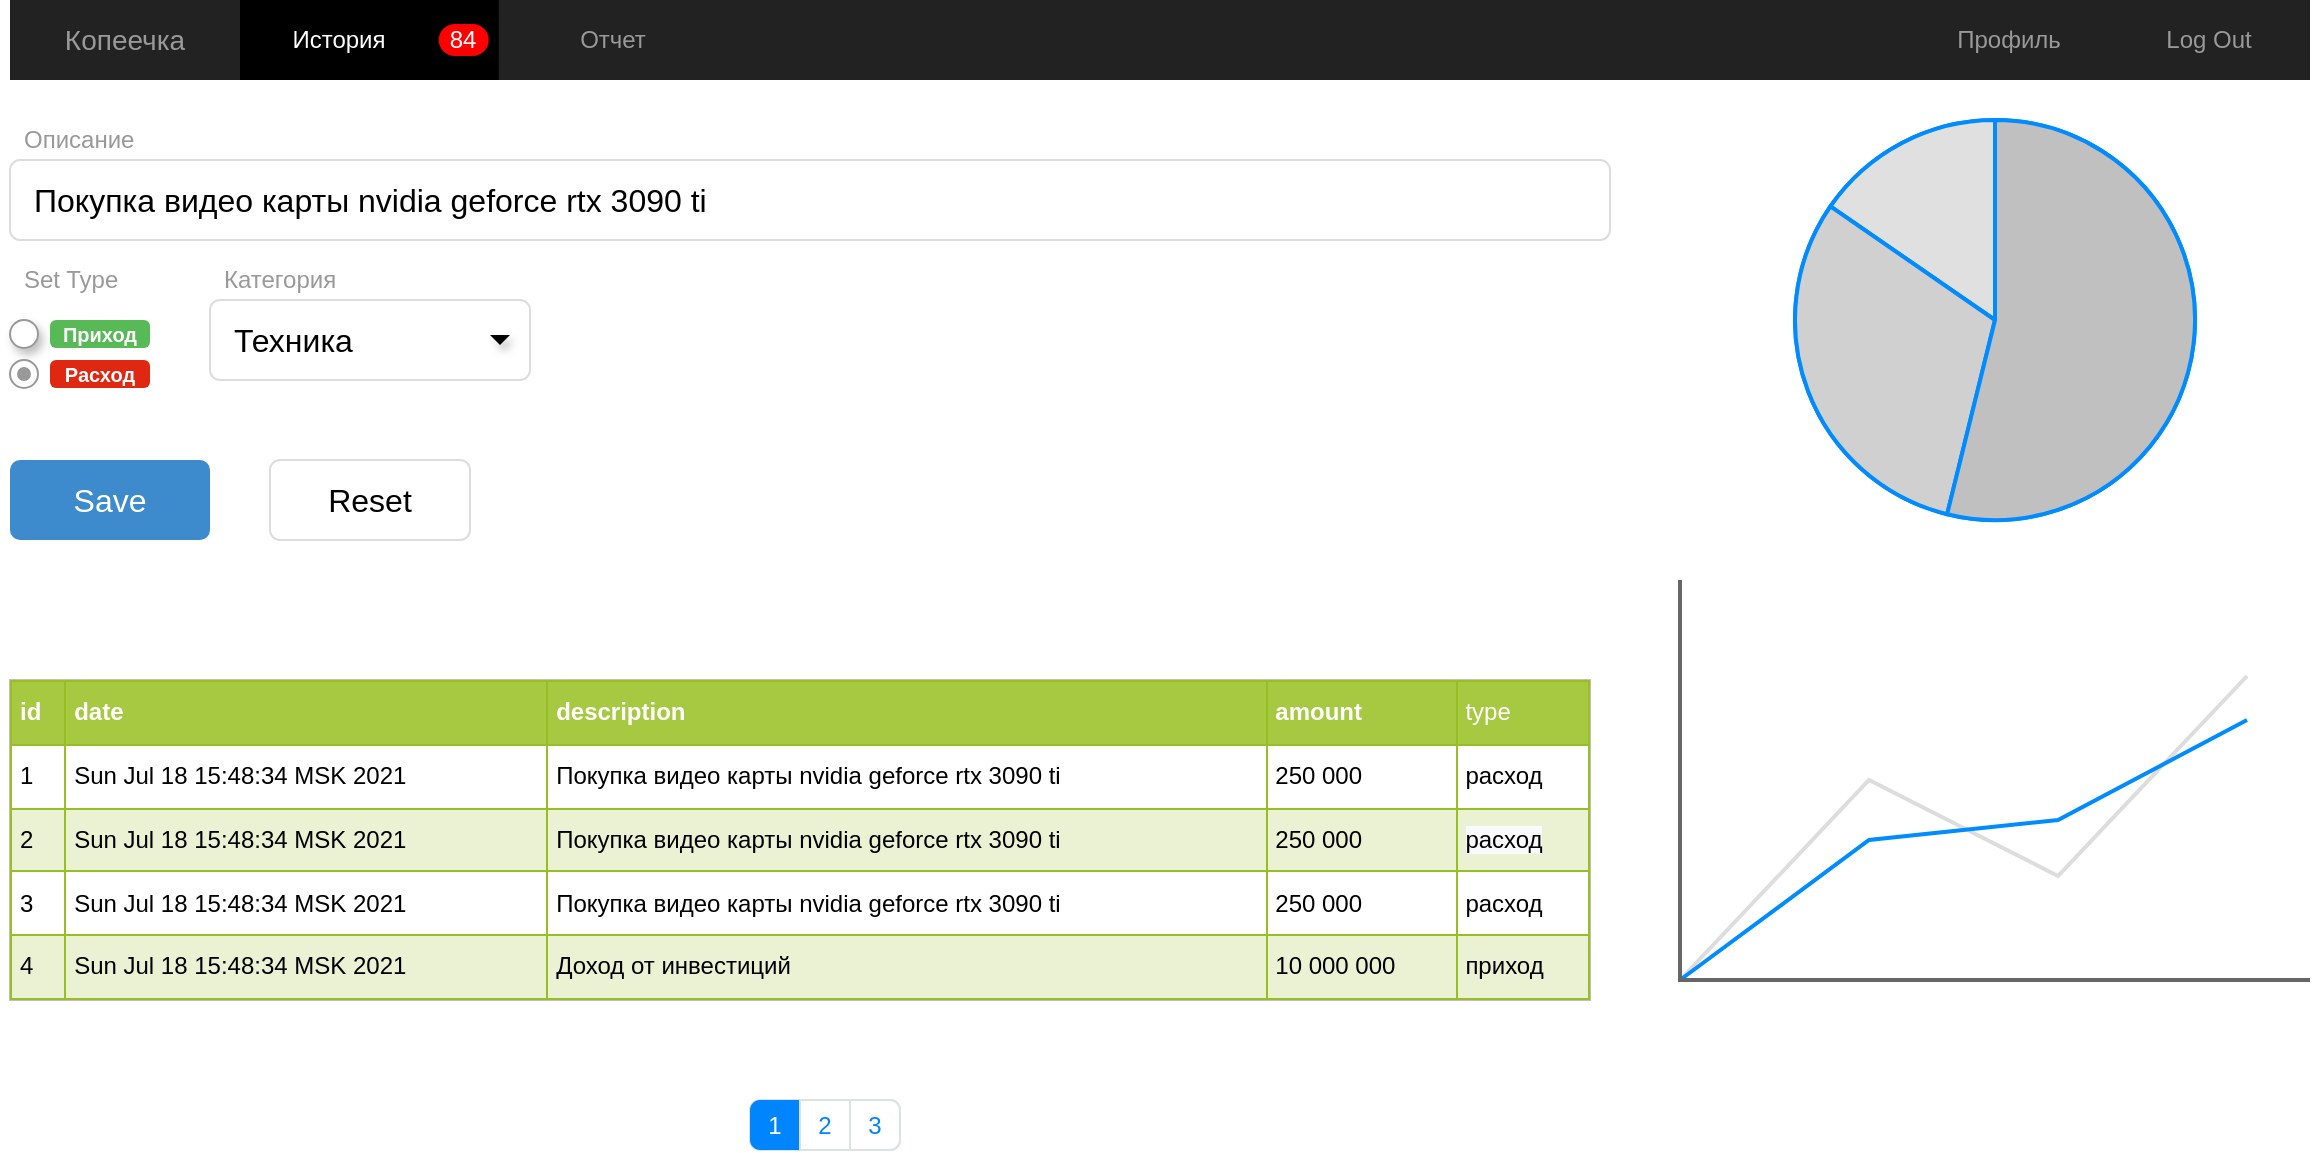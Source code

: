<mxfile version="14.9.0" type="device"><diagram name="Page-1" id="c9db0220-8083-56f3-ca83-edcdcd058819"><mxGraphModel dx="1862" dy="1154" grid="1" gridSize="10" guides="1" tooltips="1" connect="1" arrows="1" fold="1" page="1" pageScale="1.5" pageWidth="826" pageHeight="1169" background="none" math="0" shadow="0"><root><mxCell id="0" style=";html=1;"/><mxCell id="1" style=";html=1;" parent="0"/><mxCell id="3d76a8aef4d5c911-1" value="" style="html=1;shadow=0;dashed=0;shape=mxgraph.bootstrap.rect;fillColor=#222222;strokeColor=none;whiteSpace=wrap;rounded=0;fontSize=12;fontColor=#000000;align=center;" parent="1" vertex="1"><mxGeometry x="40" y="70" width="1150" height="40" as="geometry"/></mxCell><mxCell id="3d76a8aef4d5c911-2" value="Копеечка" style="html=1;shadow=0;dashed=0;fillColor=none;strokeColor=none;shape=mxgraph.bootstrap.rect;fontColor=#999999;fontSize=14;whiteSpace=wrap;" parent="3d76a8aef4d5c911-1" vertex="1"><mxGeometry width="115" height="40" as="geometry"/></mxCell><mxCell id="3d76a8aef4d5c911-3" value="История" style="html=1;shadow=0;dashed=0;shape=mxgraph.bootstrap.rect;fillColor=#000000;strokeColor=none;fontColor=#ffffff;spacingRight=30;whiteSpace=wrap;" parent="3d76a8aef4d5c911-1" vertex="1"><mxGeometry x="115" width="129.375" height="40" as="geometry"/></mxCell><mxCell id="3d76a8aef4d5c911-4" value="84" style="html=1;shadow=0;dashed=0;shape=mxgraph.bootstrap.rrect;rSize=8;fillColor=#ff0000;strokeColor=none;fontColor=#ffffff;whiteSpace=wrap;" parent="3d76a8aef4d5c911-3" vertex="1"><mxGeometry x="1" y="0.5" width="25" height="16" relative="1" as="geometry"><mxPoint x="-30" y="-8" as="offset"/></mxGeometry></mxCell><mxCell id="3d76a8aef4d5c911-7" value="Отчет" style="html=1;shadow=0;dashed=0;fillColor=none;strokeColor=none;shape=mxgraph.bootstrap.rect;fontColor=#999999;whiteSpace=wrap;" parent="3d76a8aef4d5c911-1" vertex="1"><mxGeometry x="244.38" width="115" height="40" as="geometry"/></mxCell><mxCell id="3d76a8aef4d5c911-9" value="Профиль" style="html=1;shadow=0;dashed=0;fillColor=none;strokeColor=none;shape=mxgraph.bootstrap.rect;fontColor=#999999;whiteSpace=wrap;" parent="3d76a8aef4d5c911-1" vertex="1"><mxGeometry x="948.75" width="100.625" height="40" as="geometry"/></mxCell><mxCell id="3d76a8aef4d5c911-10" value="Log Out" style="html=1;shadow=0;dashed=0;fillColor=none;strokeColor=none;shape=mxgraph.bootstrap.rect;fontColor=#999999;whiteSpace=wrap;" parent="3d76a8aef4d5c911-1" vertex="1"><mxGeometry x="1049.375" width="100.625" height="40" as="geometry"/></mxCell><mxCell id="3d76a8aef4d5c911-17" value="Описание" style="html=1;shadow=0;dashed=0;shape=mxgraph.bootstrap.rect;strokeColor=none;fillColor=none;fontColor=#999999;align=left;spacingLeft=5;whiteSpace=wrap;rounded=0;" parent="1" vertex="1"><mxGeometry x="40" y="130" width="200" height="20" as="geometry"/></mxCell><mxCell id="3d76a8aef4d5c911-18" value="Покупка видео карты&amp;nbsp;nvidia geforce rtx 3090 ti" style="html=1;shadow=0;dashed=0;shape=mxgraph.bootstrap.rrect;rSize=5;strokeColor=#dddddd;;align=left;spacingLeft=10;fontSize=16;whiteSpace=wrap;rounded=0;" parent="1" vertex="1"><mxGeometry x="40" y="150" width="800" height="40" as="geometry"/></mxCell><mxCell id="3d76a8aef4d5c911-31" value="Категория" style="html=1;shadow=0;dashed=0;shape=mxgraph.bootstrap.rect;strokeColor=none;fillColor=none;fontColor=#999999;align=left;spacingLeft=5;whiteSpace=wrap;rounded=0;" parent="1" vertex="1"><mxGeometry x="140" y="200" width="200" height="20" as="geometry"/></mxCell><mxCell id="3d76a8aef4d5c911-32" value="Техника" style="html=1;shadow=0;dashed=0;shape=mxgraph.bootstrap.rrect;rSize=5;strokeColor=#dddddd;align=left;spacingLeft=10;fontSize=16;whiteSpace=wrap;rounded=0;" parent="1" vertex="1"><mxGeometry x="140" y="220" width="160" height="40" as="geometry"/></mxCell><mxCell id="3d76a8aef4d5c911-33" value="" style="shape=triangle;strokeColor=none;fillColor=#000000;direction=south;rounded=0;shadow=1;fontSize=12;fontColor=#000000;align=center;html=1;" parent="1" vertex="1"><mxGeometry x="280" y="237.5" width="10" height="5" as="geometry"/></mxCell><mxCell id="3d76a8aef4d5c911-40" value="Set Type" style="html=1;shadow=0;dashed=0;shape=mxgraph.bootstrap.rect;strokeColor=none;fillColor=none;fontColor=#999999;align=left;spacingLeft=5;whiteSpace=wrap;rounded=0;" parent="1" vertex="1"><mxGeometry x="40" y="200" width="200" height="20" as="geometry"/></mxCell><mxCell id="3d76a8aef4d5c911-41" value="" style="shape=ellipse;dashed=0;strokeColor=#999999;fillColor=#ffffff;html=1;rounded=0;shadow=1;fontSize=12;fontColor=#000000;align=center;" parent="1" vertex="1"><mxGeometry x="40" y="230" width="14" height="14" as="geometry"/></mxCell><mxCell id="3d76a8aef4d5c911-42" value="Приход" style="html=1;shadow=0;dashed=0;shape=mxgraph.bootstrap.rrect;align=center;rSize=3;strokeColor=none;fillColor=#58B957;fontColor=#ffffff;fontStyle=1;fontSize=10;whiteSpace=wrap;rounded=0;" parent="1" vertex="1"><mxGeometry x="60" y="230" width="50" height="14" as="geometry"/></mxCell><mxCell id="3d76a8aef4d5c911-43" value="" style="html=1;shadow=0;dashed=0;shape=mxgraph.bootstrap.radioButton;strokeColor=#999999;fillColor=#ffffff;rounded=0;fontSize=12;fontColor=#000000;align=center;" parent="1" vertex="1"><mxGeometry x="40" y="250" width="14" height="14" as="geometry"/></mxCell><mxCell id="3d76a8aef4d5c911-44" value="Расход" style="html=1;shadow=0;dashed=0;shape=mxgraph.bootstrap.rrect;align=center;rSize=3;strokeColor=none;fontColor=#ffffff;fontStyle=1;fontSize=10;whiteSpace=wrap;rounded=0;fillColor=#E02712;" parent="1" vertex="1"><mxGeometry x="60" y="250" width="50" height="14" as="geometry"/></mxCell><mxCell id="3d76a8aef4d5c911-51" value="Save" style="html=1;shadow=0;dashed=0;shape=mxgraph.bootstrap.rrect;align=center;rSize=5;strokeColor=none;fillColor=#3D8BCD;fontColor=#ffffff;fontSize=16;whiteSpace=wrap;rounded=0;" parent="1" vertex="1"><mxGeometry x="40" y="300" width="100" height="40" as="geometry"/></mxCell><mxCell id="3d76a8aef4d5c911-52" value="Reset" style="html=1;shadow=0;dashed=0;shape=mxgraph.bootstrap.rrect;align=center;rSize=5;strokeColor=#dddddd;fontSize=16;whiteSpace=wrap;rounded=0;" parent="1" vertex="1"><mxGeometry x="170" y="300" width="100" height="40" as="geometry"/></mxCell><mxCell id="KH4Ak1wTOstRvuhE5wh0-2" value="" style="verticalLabelPosition=bottom;shadow=0;dashed=0;align=center;html=1;verticalAlign=top;strokeWidth=1;shape=mxgraph.mockup.graphics.pieChart;strokeColor=#008cff;parts=10,20,35;partColors=#e0e0e0,#d0d0d0,#c0c0c0,#b0b0b0,#a0a0a0;strokeWidth=2;fillColor=#E02712;" vertex="1" parent="1"><mxGeometry x="932.5" y="130" width="200" height="200" as="geometry"/></mxCell><mxCell id="KH4Ak1wTOstRvuhE5wh0-3" value="" style="verticalLabelPosition=bottom;shadow=0;dashed=0;align=center;html=1;verticalAlign=top;strokeWidth=1;shape=mxgraph.mockup.graphics.lineChart;strokeColor=none;strokeColor2=#666666;strokeColor3=#008cff;strokeColor4=#dddddd;fillColor=none;" vertex="1" parent="1"><mxGeometry x="875" y="360" width="315" height="200" as="geometry"/></mxCell><mxCell id="KH4Ak1wTOstRvuhE5wh0-4" value="&lt;table border=&quot;1&quot; width=&quot;100%&quot; cellpadding=&quot;4&quot; style=&quot;width: 100% ; height: 100% ; border-collapse: collapse&quot;&gt;&lt;tbody&gt;&lt;tr style=&quot;background-color: #a7c942 ; color: #ffffff ; border: 1px solid #98bf21&quot;&gt;&lt;th align=&quot;left&quot;&gt;id&lt;/th&gt;&lt;th align=&quot;left&quot;&gt;date&lt;span&gt;&#9;&lt;/span&gt;&lt;/th&gt;&lt;th align=&quot;left&quot;&gt;description&lt;/th&gt;&lt;td&gt;&lt;span style=&quot;font-weight: 700&quot;&gt;amount&lt;/span&gt;&lt;br&gt;&lt;/td&gt;&lt;td&gt;type&lt;br&gt;&lt;/td&gt;&lt;/tr&gt;&lt;tr style=&quot;border: 1px solid #98bf21&quot;&gt;&lt;td&gt;1&lt;br&gt;&lt;/td&gt;&lt;td&gt;Sun Jul 18 15:48:34 MSK 2021&lt;/td&gt;&lt;td&gt;Покупка видео карты nvidia geforce rtx 3090 ti&lt;/td&gt;&lt;td&gt;250 000&lt;/td&gt;&lt;td&gt;расход&lt;/td&gt;&lt;/tr&gt;&lt;tr style=&quot;background-color: #eaf2d3 ; border: 1px solid #98bf21&quot;&gt;&lt;td&gt;2&lt;/td&gt;&lt;td&gt;Sun Jul 18 15:48:34 MSK 2021&lt;/td&gt;&lt;td&gt;Покупка видео карты nvidia geforce rtx 3090 ti&lt;/td&gt;&lt;td&gt;&lt;span&gt;&#9;&lt;/span&gt;250 000&lt;br&gt;&lt;/td&gt;&lt;td&gt;&lt;span style=&quot;background-color: rgb(248 , 249 , 250)&quot;&gt;расход&lt;/span&gt;&lt;br&gt;&lt;/td&gt;&lt;/tr&gt;&lt;tr style=&quot;border: 1px solid #98bf21&quot;&gt;&lt;td&gt;3&lt;/td&gt;&lt;td&gt;Sun Jul 18 15:48:34 MSK 2021&lt;/td&gt;&lt;td&gt;Покупка видео карты nvidia geforce rtx 3090 ti&lt;/td&gt;&lt;td&gt;&lt;span&gt;&#9;&lt;/span&gt;250 000&lt;br&gt;&lt;/td&gt;&lt;td&gt;расход&lt;br&gt;&lt;/td&gt;&lt;/tr&gt;&lt;tr style=&quot;background-color: #eaf2d3 ; border: 1px solid #98bf21&quot;&gt;&lt;td&gt;4&lt;/td&gt;&lt;td&gt;Sun Jul 18 15:48:34 MSK 2021&lt;/td&gt;&lt;td&gt;Доход от инвестиций&lt;/td&gt;&lt;td&gt;10 000 000&lt;/td&gt;&lt;td&gt;приход&lt;/td&gt;&lt;/tr&gt;&lt;/tbody&gt;&lt;/table&gt;" style="text;html=1;strokeColor=#c0c0c0;fillColor=#ffffff;overflow=fill;rounded=0;" vertex="1" parent="1"><mxGeometry x="40" y="410" width="790" height="160" as="geometry"/></mxCell><mxCell id="KH4Ak1wTOstRvuhE5wh0-5" value="" style="html=1;shadow=0;dashed=0;shape=mxgraph.bootstrap.rrect;rSize=5;strokeColor=#DEE2E6;html=1;whiteSpace=wrap;fillColor=#ffffff;fontColor=#0085FC;" vertex="1" parent="1"><mxGeometry x="410" y="620" width="75" height="25" as="geometry"/></mxCell><mxCell id="KH4Ak1wTOstRvuhE5wh0-6" value="1" style="strokeColor=inherit;fillColor=inherit;gradientColor=inherit;html=1;shadow=0;dashed=0;shape=mxgraph.bootstrap.leftButton;rSize=5;perimeter=none;whiteSpace=wrap;resizeHeight=1;fillColor=#0085FC;strokeColor=none;fontColor=#ffffff;fontSize=12;" vertex="1" parent="KH4Ak1wTOstRvuhE5wh0-5"><mxGeometry width="25" height="25" relative="1" as="geometry"/></mxCell><mxCell id="KH4Ak1wTOstRvuhE5wh0-7" value="2" style="strokeColor=inherit;fillColor=inherit;gradientColor=inherit;fontColor=inherit;html=1;shadow=0;dashed=0;perimeter=none;whiteSpace=wrap;resizeHeight=1;fontSize=12;" vertex="1" parent="KH4Ak1wTOstRvuhE5wh0-5"><mxGeometry width="25" height="25" relative="1" as="geometry"><mxPoint x="25" as="offset"/></mxGeometry></mxCell><mxCell id="KH4Ak1wTOstRvuhE5wh0-8" value="3" style="strokeColor=inherit;fillColor=inherit;gradientColor=inherit;fontColor=inherit;html=1;shadow=0;dashed=0;shape=mxgraph.bootstrap.rightButton;rSize=5;perimeter=none;whiteSpace=wrap;resizeHeight=1;fontSize=12;" vertex="1" parent="KH4Ak1wTOstRvuhE5wh0-5"><mxGeometry x="1" width="25" height="25" relative="1" as="geometry"><mxPoint x="-25" as="offset"/></mxGeometry></mxCell></root></mxGraphModel></diagram></mxfile>